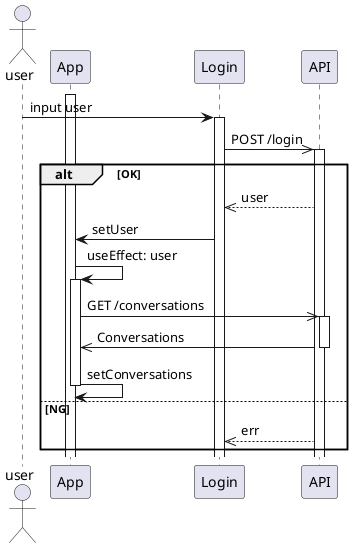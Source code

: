 @startuml login

actor user
participant App
participant Login
participant API
activate App
user -> Login: input user
activate Login
Login ->> API: POST /login
activate API
alt OK
API -->> Login: user
Login -> App: setUser
App -> App: useEffect: user
activate App
App ->> API: GET /conversations
activate API
API ->> App: Conversations
deactivate API
App -> App: setConversations
deactivate App
else NG
API -->> Login: err
end



@enduml